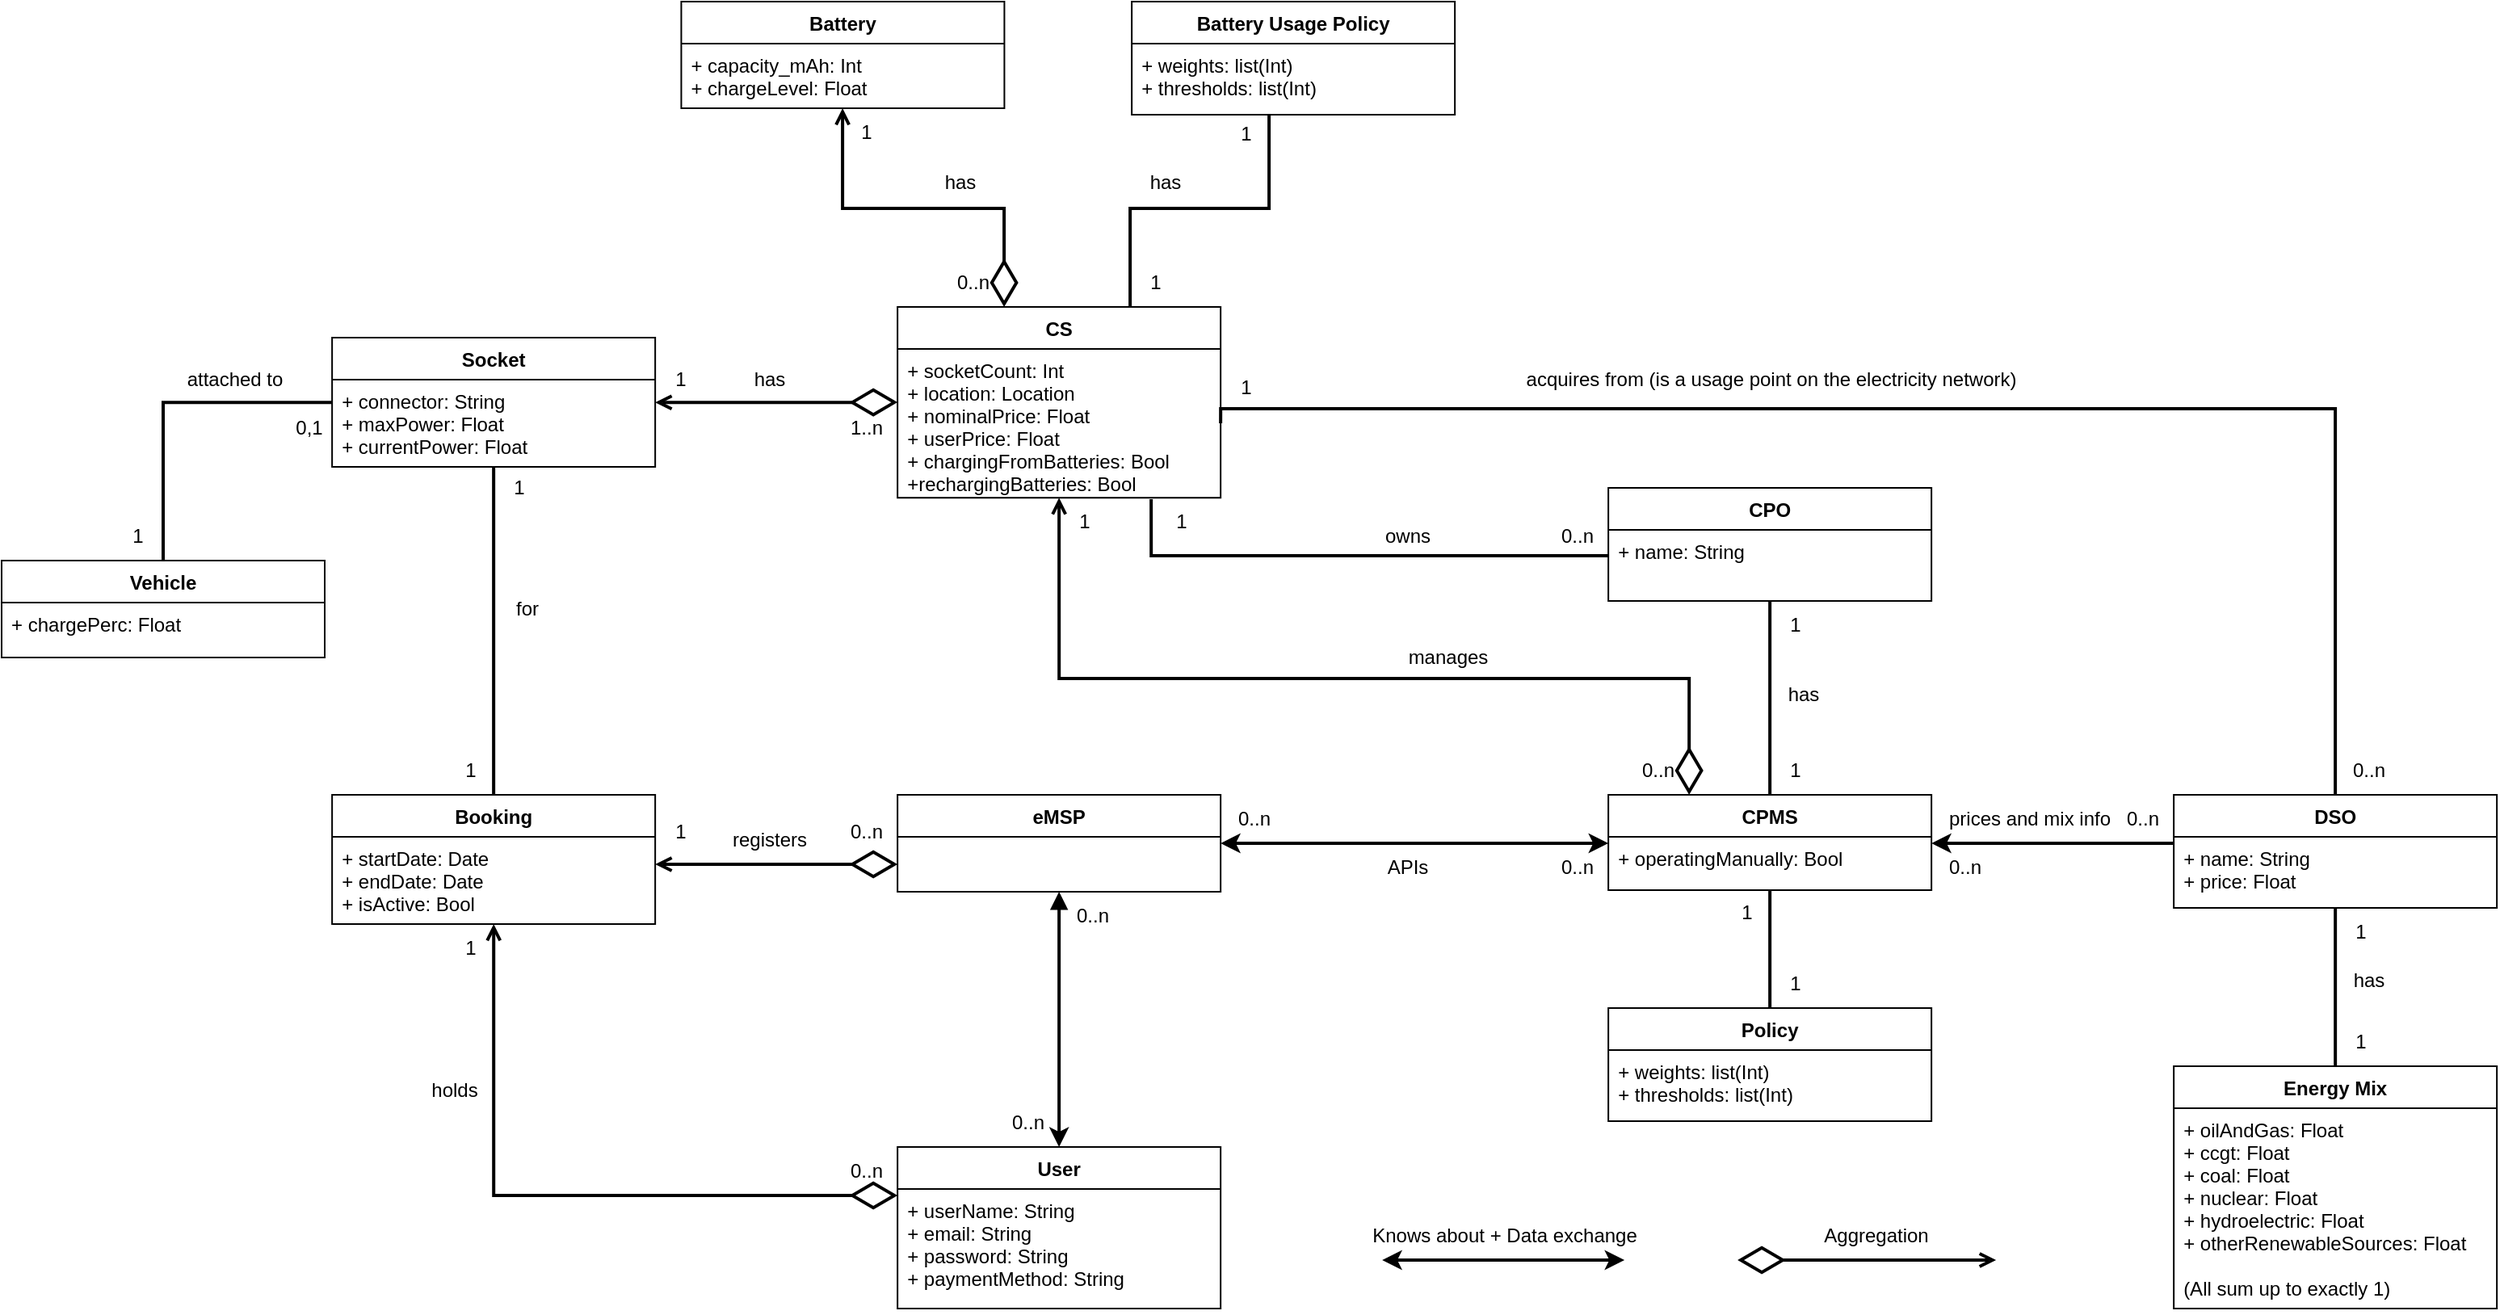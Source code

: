 <mxfile version="20.6.0" type="device"><diagram id="C5RBs43oDa-KdzZeNtuy" name="Page-1"><mxGraphModel dx="2347" dy="1167" grid="1" gridSize="9.842" guides="1" tooltips="1" connect="1" arrows="1" fold="1" page="1" pageScale="1" pageWidth="1920" pageHeight="1200" math="0" shadow="0"><root><mxCell id="WIyWlLk6GJQsqaUBKTNV-0"/><mxCell id="WIyWlLk6GJQsqaUBKTNV-1" parent="WIyWlLk6GJQsqaUBKTNV-0"/><mxCell id="Pn3tLs1hEeAwFZTbbHQ4-54" style="edgeStyle=orthogonalEdgeStyle;rounded=0;orthogonalLoop=1;jettySize=auto;html=1;exitX=1;exitY=0.5;exitDx=0;exitDy=0;entryX=0;entryY=0.5;entryDx=0;entryDy=0;strokeColor=default;strokeWidth=2;startArrow=classic;startFill=1;endArrow=none;endFill=0;" parent="WIyWlLk6GJQsqaUBKTNV-1" edge="1"><mxGeometry relative="1" as="geometry"><mxPoint x="1382.57" y="716" as="sourcePoint"/><mxPoint x="1532.57" y="716" as="targetPoint"/></mxGeometry></mxCell><mxCell id="Pn3tLs1hEeAwFZTbbHQ4-12" style="edgeStyle=orthogonalEdgeStyle;rounded=0;orthogonalLoop=1;jettySize=auto;html=1;entryX=0;entryY=0.5;entryDx=0;entryDy=0;strokeColor=default;strokeWidth=2;endArrow=classic;endFill=1;startArrow=classic;startFill=1;" parent="WIyWlLk6GJQsqaUBKTNV-1" edge="1"><mxGeometry relative="1" as="geometry"><mxPoint x="942.57" y="716" as="sourcePoint"/><mxPoint x="1182.57" y="716" as="targetPoint"/></mxGeometry></mxCell><mxCell id="Pn3tLs1hEeAwFZTbbHQ4-8" value="1" style="text;html=1;align=center;verticalAlign=middle;resizable=0;points=[];autosize=1;strokeColor=none;fillColor=none;" parent="WIyWlLk6GJQsqaUBKTNV-1" vertex="1"><mxGeometry x="1282.57" y="656" width="30" height="30" as="geometry"/></mxCell><mxCell id="Pn3tLs1hEeAwFZTbbHQ4-9" value="1" style="text;html=1;align=center;verticalAlign=middle;resizable=0;points=[];autosize=1;strokeColor=none;fillColor=none;" parent="WIyWlLk6GJQsqaUBKTNV-1" vertex="1"><mxGeometry x="1282.57" y="566" width="30" height="30" as="geometry"/></mxCell><mxCell id="Pn3tLs1hEeAwFZTbbHQ4-13" value="0..n" style="text;html=1;align=center;verticalAlign=middle;resizable=0;points=[];autosize=1;strokeColor=none;fillColor=none;" parent="WIyWlLk6GJQsqaUBKTNV-1" vertex="1"><mxGeometry x="942.57" y="686" width="40" height="30" as="geometry"/></mxCell><mxCell id="Pn3tLs1hEeAwFZTbbHQ4-14" value="0..n" style="text;html=1;align=center;verticalAlign=middle;resizable=0;points=[];autosize=1;strokeColor=none;fillColor=none;" parent="WIyWlLk6GJQsqaUBKTNV-1" vertex="1"><mxGeometry x="1142.57" y="716" width="40" height="30" as="geometry"/></mxCell><mxCell id="Pn3tLs1hEeAwFZTbbHQ4-26" value="" style="endArrow=block;endFill=1;html=1;edgeStyle=orthogonalEdgeStyle;align=left;verticalAlign=top;rounded=0;strokeColor=default;strokeWidth=2;exitX=0.5;exitY=0;exitDx=0;exitDy=0;exitPerimeter=0;entryX=0.5;entryY=1;entryDx=0;entryDy=0;startArrow=classic;startFill=1;" parent="WIyWlLk6GJQsqaUBKTNV-1" edge="1"><mxGeometry x="-1" relative="1" as="geometry"><mxPoint x="842.57" y="904" as="sourcePoint"/><mxPoint x="842.57" y="746" as="targetPoint"/></mxGeometry></mxCell><mxCell id="Pn3tLs1hEeAwFZTbbHQ4-28" value="0..n" style="text;html=1;align=center;verticalAlign=middle;resizable=0;points=[];autosize=1;strokeColor=none;fillColor=none;" parent="WIyWlLk6GJQsqaUBKTNV-1" vertex="1"><mxGeometry x="842.57" y="746" width="40" height="30" as="geometry"/></mxCell><mxCell id="Pn3tLs1hEeAwFZTbbHQ4-30" value="0..n" style="text;html=1;align=center;verticalAlign=middle;resizable=0;points=[];autosize=1;strokeColor=none;fillColor=none;" parent="WIyWlLk6GJQsqaUBKTNV-1" vertex="1"><mxGeometry x="802.57" y="874" width="40" height="30" as="geometry"/></mxCell><mxCell id="Pn3tLs1hEeAwFZTbbHQ4-32" style="edgeStyle=orthogonalEdgeStyle;rounded=0;orthogonalLoop=1;jettySize=auto;html=1;strokeColor=default;strokeWidth=2;startArrow=none;startFill=0;endArrow=none;endFill=0;exitX=0.785;exitY=1.009;exitDx=0;exitDy=0;exitPerimeter=0;" parent="WIyWlLk6GJQsqaUBKTNV-1" source="PpkT8xUa80IRxDaJXw0B-40" edge="1" target="PpkT8xUa80IRxDaJXw0B-43"><mxGeometry relative="1" as="geometry"><mxPoint x="942.57" y="526" as="sourcePoint"/><mxPoint x="1182.57" y="526" as="targetPoint"/><Array as="points"><mxPoint x="899.57" y="538"/></Array></mxGeometry></mxCell><mxCell id="Pn3tLs1hEeAwFZTbbHQ4-33" value="1" style="text;html=1;align=center;verticalAlign=middle;resizable=0;points=[];autosize=1;strokeColor=none;fillColor=none;" parent="WIyWlLk6GJQsqaUBKTNV-1" vertex="1"><mxGeometry x="942.57" y="419" width="30" height="30" as="geometry"/></mxCell><mxCell id="Pn3tLs1hEeAwFZTbbHQ4-34" value="0..n" style="text;html=1;align=center;verticalAlign=middle;resizable=0;points=[];autosize=1;strokeColor=none;fillColor=none;" parent="WIyWlLk6GJQsqaUBKTNV-1" vertex="1"><mxGeometry x="1142.57" y="511" width="40" height="30" as="geometry"/></mxCell><mxCell id="Pn3tLs1hEeAwFZTbbHQ4-37" value="0..n" style="text;html=1;align=center;verticalAlign=middle;resizable=0;points=[];autosize=1;strokeColor=none;fillColor=none;" parent="WIyWlLk6GJQsqaUBKTNV-1" vertex="1"><mxGeometry x="1192.57" y="656" width="40" height="30" as="geometry"/></mxCell><mxCell id="Pn3tLs1hEeAwFZTbbHQ4-55" value="0..n" style="text;html=1;align=center;verticalAlign=middle;resizable=0;points=[];autosize=1;strokeColor=none;fillColor=none;" parent="WIyWlLk6GJQsqaUBKTNV-1" vertex="1"><mxGeometry x="1492.57" y="686" width="40" height="30" as="geometry"/></mxCell><mxCell id="Pn3tLs1hEeAwFZTbbHQ4-57" value="0..n" style="text;html=1;align=center;verticalAlign=middle;resizable=0;points=[];autosize=1;strokeColor=none;fillColor=none;" parent="WIyWlLk6GJQsqaUBKTNV-1" vertex="1"><mxGeometry x="1382.57" y="716" width="40" height="30" as="geometry"/></mxCell><mxCell id="Pn3tLs1hEeAwFZTbbHQ4-58" value="prices and mix info" style="text;html=1;align=center;verticalAlign=middle;resizable=0;points=[];autosize=1;strokeColor=none;fillColor=none;" parent="WIyWlLk6GJQsqaUBKTNV-1" vertex="1"><mxGeometry x="1382.57" y="686" width="120" height="30" as="geometry"/></mxCell><mxCell id="Pn3tLs1hEeAwFZTbbHQ4-62" value="APIs" style="text;html=1;align=center;verticalAlign=middle;resizable=0;points=[];autosize=1;strokeColor=none;fillColor=none;" parent="WIyWlLk6GJQsqaUBKTNV-1" vertex="1"><mxGeometry x="1032.57" y="716" width="50" height="30" as="geometry"/></mxCell><mxCell id="Pn3tLs1hEeAwFZTbbHQ4-64" value="owns" style="text;html=1;align=center;verticalAlign=middle;resizable=0;points=[];autosize=1;strokeColor=none;fillColor=none;" parent="WIyWlLk6GJQsqaUBKTNV-1" vertex="1"><mxGeometry x="1032.57" y="511" width="50" height="30" as="geometry"/></mxCell><mxCell id="Pn3tLs1hEeAwFZTbbHQ4-65" value="manages" style="text;html=1;align=center;verticalAlign=middle;resizable=0;points=[];autosize=1;strokeColor=none;fillColor=none;" parent="WIyWlLk6GJQsqaUBKTNV-1" vertex="1"><mxGeometry x="1042.57" y="586" width="80" height="30" as="geometry"/></mxCell><mxCell id="Pn3tLs1hEeAwFZTbbHQ4-66" value="has" style="text;html=1;align=center;verticalAlign=middle;resizable=0;points=[];autosize=1;strokeColor=none;fillColor=none;" parent="WIyWlLk6GJQsqaUBKTNV-1" vertex="1"><mxGeometry x="1282.57" y="609" width="40" height="30" as="geometry"/></mxCell><mxCell id="PpkT8xUa80IRxDaJXw0B-1" value="" style="endArrow=open;html=1;endSize=6;startArrow=diamondThin;startSize=24;startFill=0;align=left;verticalAlign=bottom;rounded=0;sourcePerimeterSpacing=0;targetPerimeterSpacing=0;exitX=0.25;exitY=0;exitDx=0;exitDy=0;strokeWidth=2;entryX=0.5;entryY=1;entryDx=0;entryDy=0;entryPerimeter=0;edgeStyle=orthogonalEdgeStyle;" parent="WIyWlLk6GJQsqaUBKTNV-1" source="PpkT8xUa80IRxDaJXw0B-46" target="PpkT8xUa80IRxDaJXw0B-40" edge="1"><mxGeometry x="-1" y="3" relative="1" as="geometry"><mxPoint x="1182.57" y="686" as="sourcePoint"/><mxPoint x="942.57" y="554" as="targetPoint"/><Array as="points"><mxPoint x="1232.57" y="614"/><mxPoint x="842.57" y="614"/></Array></mxGeometry></mxCell><mxCell id="PpkT8xUa80IRxDaJXw0B-3" value="" style="endArrow=open;html=1;endSize=6;startArrow=diamondThin;startSize=24;startFill=0;edgeStyle=orthogonalEdgeStyle;align=left;verticalAlign=bottom;rounded=0;strokeWidth=2;sourcePerimeterSpacing=0;targetPerimeterSpacing=0;" parent="WIyWlLk6GJQsqaUBKTNV-1" edge="1"><mxGeometry x="-1" y="3" relative="1" as="geometry"><mxPoint x="1262.57" y="974.0" as="sourcePoint"/><mxPoint x="1422.57" y="974.0" as="targetPoint"/></mxGeometry></mxCell><mxCell id="PpkT8xUa80IRxDaJXw0B-4" value="Aggregation" style="text;html=1;align=center;verticalAlign=middle;resizable=0;points=[];autosize=1;strokeColor=none;fillColor=none;" parent="WIyWlLk6GJQsqaUBKTNV-1" vertex="1"><mxGeometry x="1302.57" y="944" width="90" height="30" as="geometry"/></mxCell><mxCell id="ZSShNHJCv4gfJEiPPrYS-4" style="edgeStyle=orthogonalEdgeStyle;rounded=0;orthogonalLoop=1;jettySize=auto;html=1;startArrow=none;startFill=0;endArrow=none;endFill=0;strokeWidth=2;" edge="1" parent="WIyWlLk6GJQsqaUBKTNV-1" source="PpkT8xUa80IRxDaJXw0B-39" target="ZSShNHJCv4gfJEiPPrYS-2"><mxGeometry relative="1" as="geometry"><Array as="points"><mxPoint x="886.57" y="323"/><mxPoint x="972.57" y="323"/></Array></mxGeometry></mxCell><mxCell id="PpkT8xUa80IRxDaJXw0B-39" value="CS" style="swimlane;fontStyle=1;childLayout=stackLayout;horizontal=1;startSize=26;fillColor=none;horizontalStack=0;resizeParent=1;resizeParentMax=0;resizeLast=0;collapsible=1;marginBottom=0;" parent="WIyWlLk6GJQsqaUBKTNV-1" vertex="1"><mxGeometry x="742.57" y="384" width="200" height="118.11" as="geometry"/></mxCell><mxCell id="PpkT8xUa80IRxDaJXw0B-40" value="+ socketCount: Int&#xA;+ location: Location&#xA;+ nominalPrice: Float&#xA;+ userPrice: Float&#xA;+ chargingFromBatteries: Bool&#xA;+rechargingBatteries: Bool&#xA;" style="text;strokeColor=none;fillColor=none;align=left;verticalAlign=top;spacingLeft=4;spacingRight=4;overflow=hidden;rotatable=0;points=[[0,0.5],[1,0.5]];portConstraint=eastwest;" parent="PpkT8xUa80IRxDaJXw0B-39" vertex="1"><mxGeometry y="26" width="200" height="92.11" as="geometry"/></mxCell><mxCell id="owNHzpTl9ri4X6CjDShU-5" style="edgeStyle=orthogonalEdgeStyle;rounded=0;orthogonalLoop=1;jettySize=auto;html=1;endArrow=none;endFill=0;strokeWidth=2;" parent="WIyWlLk6GJQsqaUBKTNV-1" source="PpkT8xUa80IRxDaJXw0B-42" target="PpkT8xUa80IRxDaJXw0B-46" edge="1"><mxGeometry relative="1" as="geometry"/></mxCell><mxCell id="PpkT8xUa80IRxDaJXw0B-42" value="CPO" style="swimlane;fontStyle=1;childLayout=stackLayout;horizontal=1;startSize=26;fillColor=none;horizontalStack=0;resizeParent=1;resizeParentMax=0;resizeLast=0;collapsible=1;marginBottom=0;" parent="WIyWlLk6GJQsqaUBKTNV-1" vertex="1"><mxGeometry x="1182.57" y="496" width="200" height="70" as="geometry"/></mxCell><mxCell id="PpkT8xUa80IRxDaJXw0B-43" value="+ name: String" style="text;strokeColor=none;fillColor=none;align=left;verticalAlign=top;spacingLeft=4;spacingRight=4;overflow=hidden;rotatable=0;points=[[0,0.5],[1,0.5]];portConstraint=eastwest;" parent="PpkT8xUa80IRxDaJXw0B-42" vertex="1"><mxGeometry y="26" width="200" height="44" as="geometry"/></mxCell><mxCell id="owNHzpTl9ri4X6CjDShU-6" style="edgeStyle=orthogonalEdgeStyle;rounded=0;orthogonalLoop=1;jettySize=auto;html=1;entryX=0.5;entryY=0;entryDx=0;entryDy=0;strokeWidth=2;endArrow=none;endFill=0;" parent="WIyWlLk6GJQsqaUBKTNV-1" source="PpkT8xUa80IRxDaJXw0B-44" target="owNHzpTl9ri4X6CjDShU-3" edge="1"><mxGeometry relative="1" as="geometry"/></mxCell><mxCell id="PpkT8xUa80IRxDaJXw0B-44" value="DSO" style="swimlane;fontStyle=1;childLayout=stackLayout;horizontal=1;startSize=26;fillColor=none;horizontalStack=0;resizeParent=1;resizeParentMax=0;resizeLast=0;collapsible=1;marginBottom=0;" parent="WIyWlLk6GJQsqaUBKTNV-1" vertex="1"><mxGeometry x="1532.57" y="686" width="200" height="70" as="geometry"/></mxCell><mxCell id="PpkT8xUa80IRxDaJXw0B-45" value="+ name: String&#xA;+ price: Float" style="text;strokeColor=none;fillColor=none;align=left;verticalAlign=top;spacingLeft=4;spacingRight=4;overflow=hidden;rotatable=0;points=[[0,0.5],[1,0.5]];portConstraint=eastwest;" parent="PpkT8xUa80IRxDaJXw0B-44" vertex="1"><mxGeometry y="26" width="200" height="44" as="geometry"/></mxCell><mxCell id="PpkT8xUa80IRxDaJXw0B-46" value="CPMS" style="swimlane;fontStyle=1;childLayout=stackLayout;horizontal=1;startSize=26;fillColor=none;horizontalStack=0;resizeParent=1;resizeParentMax=0;resizeLast=0;collapsible=1;marginBottom=0;align=center;" parent="WIyWlLk6GJQsqaUBKTNV-1" vertex="1"><mxGeometry x="1182.57" y="686" width="200" height="59.05" as="geometry"/></mxCell><mxCell id="u1KX1osnYslz2nYoVGZH-1" value="+ operatingManually: Bool" style="text;strokeColor=none;fillColor=none;align=left;verticalAlign=top;spacingLeft=4;spacingRight=4;overflow=hidden;rotatable=0;points=[[0,0.5],[1,0.5]];portConstraint=eastwest;" parent="PpkT8xUa80IRxDaJXw0B-46" vertex="1"><mxGeometry y="26" width="200" height="33.05" as="geometry"/></mxCell><mxCell id="PpkT8xUa80IRxDaJXw0B-48" value="eMSP" style="swimlane;fontStyle=1;childLayout=stackLayout;horizontal=1;startSize=26;fillColor=none;horizontalStack=0;resizeParent=1;resizeParentMax=0;resizeLast=0;collapsible=1;marginBottom=0;" parent="WIyWlLk6GJQsqaUBKTNV-1" vertex="1"><mxGeometry x="742.57" y="686" width="200" height="60" as="geometry"/></mxCell><mxCell id="9YvgKWo-0HQhoOnGf8l6-79" style="edgeStyle=none;rounded=0;orthogonalLoop=1;jettySize=auto;html=1;endArrow=none;endFill=0;strokeWidth=2;" parent="WIyWlLk6GJQsqaUBKTNV-1" source="9YvgKWo-0HQhoOnGf8l6-57" target="9YvgKWo-0HQhoOnGf8l6-60" edge="1"><mxGeometry relative="1" as="geometry"/></mxCell><mxCell id="9YvgKWo-0HQhoOnGf8l6-57" value="Booking" style="swimlane;fontStyle=1;childLayout=stackLayout;horizontal=1;startSize=26;fillColor=none;horizontalStack=0;resizeParent=1;resizeParentMax=0;resizeLast=0;collapsible=1;marginBottom=0;" parent="WIyWlLk6GJQsqaUBKTNV-1" vertex="1"><mxGeometry x="392.57" y="686" width="200" height="80" as="geometry"/></mxCell><mxCell id="9YvgKWo-0HQhoOnGf8l6-58" value="+ startDate: Date&#xA;+ endDate: Date&#xA;+ isActive: Bool&#xA;" style="text;strokeColor=none;fillColor=none;align=left;verticalAlign=top;spacingLeft=4;spacingRight=4;overflow=hidden;rotatable=0;points=[[0,0.5],[1,0.5]];portConstraint=eastwest;" parent="9YvgKWo-0HQhoOnGf8l6-57" vertex="1"><mxGeometry y="26" width="200" height="54" as="geometry"/></mxCell><mxCell id="0WnG5-4rUukdXLl6K3B_-16" style="edgeStyle=orthogonalEdgeStyle;rounded=0;orthogonalLoop=1;jettySize=auto;html=1;strokeWidth=2;endArrow=none;endFill=0;" parent="WIyWlLk6GJQsqaUBKTNV-1" source="9YvgKWo-0HQhoOnGf8l6-59" target="0WnG5-4rUukdXLl6K3B_-14" edge="1"><mxGeometry relative="1" as="geometry"/></mxCell><mxCell id="9YvgKWo-0HQhoOnGf8l6-59" value="Socket" style="swimlane;fontStyle=1;childLayout=stackLayout;horizontal=1;startSize=26;fillColor=none;horizontalStack=0;resizeParent=1;resizeParentMax=0;resizeLast=0;collapsible=1;marginBottom=0;" parent="WIyWlLk6GJQsqaUBKTNV-1" vertex="1"><mxGeometry x="392.57" y="403.05" width="200" height="80" as="geometry"><mxRectangle x="490" y="200" width="80" height="30" as="alternateBounds"/></mxGeometry></mxCell><mxCell id="9YvgKWo-0HQhoOnGf8l6-60" value="+ connector: String&#xA;+ maxPower: Float&#xA;+ currentPower: Float" style="text;strokeColor=none;fillColor=none;align=left;verticalAlign=top;spacingLeft=4;spacingRight=4;overflow=hidden;rotatable=0;points=[[0,0.5],[1,0.5]];portConstraint=eastwest;" parent="9YvgKWo-0HQhoOnGf8l6-59" vertex="1"><mxGeometry y="26" width="200" height="54" as="geometry"/></mxCell><mxCell id="9YvgKWo-0HQhoOnGf8l6-62" style="edgeStyle=orthogonalEdgeStyle;rounded=0;orthogonalLoop=1;jettySize=auto;html=1;strokeWidth=2;endArrow=diamondThin;endFill=0;startSize=6;endSize=24;sourcePerimeterSpacing=0;targetPerimeterSpacing=0;startArrow=open;startFill=0;" parent="WIyWlLk6GJQsqaUBKTNV-1" source="9YvgKWo-0HQhoOnGf8l6-58" target="owNHzpTl9ri4X6CjDShU-11" edge="1"><mxGeometry relative="1" as="geometry"><mxPoint x="252.57" y="586" as="sourcePoint"/><Array as="points"><mxPoint x="492.57" y="934"/></Array><mxPoint x="672.57" y="934" as="targetPoint"/></mxGeometry></mxCell><mxCell id="9YvgKWo-0HQhoOnGf8l6-63" value="1" style="text;html=1;align=center;verticalAlign=middle;resizable=0;points=[];autosize=1;strokeColor=none;fillColor=none;" parent="WIyWlLk6GJQsqaUBKTNV-1" vertex="1"><mxGeometry x="462.57" y="766" width="30" height="30" as="geometry"/></mxCell><mxCell id="9YvgKWo-0HQhoOnGf8l6-65" value="0..n" style="text;html=1;align=center;verticalAlign=middle;resizable=0;points=[];autosize=1;strokeColor=none;fillColor=none;" parent="WIyWlLk6GJQsqaUBKTNV-1" vertex="1"><mxGeometry x="702.57" y="904" width="40" height="30" as="geometry"/></mxCell><mxCell id="9YvgKWo-0HQhoOnGf8l6-67" value="holds" style="text;html=1;align=center;verticalAlign=middle;resizable=0;points=[];autosize=1;strokeColor=none;fillColor=none;" parent="WIyWlLk6GJQsqaUBKTNV-1" vertex="1"><mxGeometry x="442.57" y="854" width="50" height="30" as="geometry"/></mxCell><mxCell id="9YvgKWo-0HQhoOnGf8l6-70" value="1..n" style="text;html=1;align=center;verticalAlign=middle;resizable=0;points=[];autosize=1;strokeColor=none;fillColor=none;" parent="WIyWlLk6GJQsqaUBKTNV-1" vertex="1"><mxGeometry x="702.57" y="444" width="40" height="30" as="geometry"/></mxCell><mxCell id="9YvgKWo-0HQhoOnGf8l6-71" value="1" style="text;html=1;align=center;verticalAlign=middle;resizable=0;points=[];autosize=1;strokeColor=none;fillColor=none;" parent="WIyWlLk6GJQsqaUBKTNV-1" vertex="1"><mxGeometry x="592.57" y="414" width="30" height="30" as="geometry"/></mxCell><mxCell id="9YvgKWo-0HQhoOnGf8l6-72" value="has" style="text;html=1;align=center;verticalAlign=middle;resizable=0;points=[];autosize=1;strokeColor=none;fillColor=none;" parent="WIyWlLk6GJQsqaUBKTNV-1" vertex="1"><mxGeometry x="642.57" y="414" width="40" height="30" as="geometry"/></mxCell><mxCell id="9YvgKWo-0HQhoOnGf8l6-80" value="1" style="text;html=1;align=center;verticalAlign=middle;resizable=0;points=[];autosize=1;strokeColor=none;fillColor=none;" parent="WIyWlLk6GJQsqaUBKTNV-1" vertex="1"><mxGeometry x="462.57" y="656" width="30" height="30" as="geometry"/></mxCell><mxCell id="9YvgKWo-0HQhoOnGf8l6-81" value="1" style="text;html=1;align=center;verticalAlign=middle;resizable=0;points=[];autosize=1;strokeColor=none;fillColor=none;" parent="WIyWlLk6GJQsqaUBKTNV-1" vertex="1"><mxGeometry x="492.57" y="481" width="30" height="30" as="geometry"/></mxCell><mxCell id="9YvgKWo-0HQhoOnGf8l6-82" value="for" style="text;html=1;align=center;verticalAlign=middle;resizable=0;points=[];autosize=1;strokeColor=none;fillColor=none;" parent="WIyWlLk6GJQsqaUBKTNV-1" vertex="1"><mxGeometry x="492.57" y="556" width="40" height="30" as="geometry"/></mxCell><mxCell id="9YvgKWo-0HQhoOnGf8l6-83" style="edgeStyle=orthogonalEdgeStyle;rounded=0;orthogonalLoop=1;jettySize=auto;html=1;strokeWidth=2;endArrow=diamondThin;endFill=0;startSize=6;endSize=24;sourcePerimeterSpacing=0;targetPerimeterSpacing=0;startArrow=open;startFill=0;entryX=0;entryY=0.5;entryDx=0;entryDy=0;" parent="WIyWlLk6GJQsqaUBKTNV-1" edge="1"><mxGeometry relative="1" as="geometry"><mxPoint x="592.57" y="729" as="sourcePoint"/><Array as="points"/><mxPoint x="742.57" y="729" as="targetPoint"/></mxGeometry></mxCell><mxCell id="9YvgKWo-0HQhoOnGf8l6-84" value="0..n" style="text;html=1;align=center;verticalAlign=middle;resizable=0;points=[];autosize=1;strokeColor=none;fillColor=none;" parent="WIyWlLk6GJQsqaUBKTNV-1" vertex="1"><mxGeometry x="702.57" y="694" width="40" height="30" as="geometry"/></mxCell><mxCell id="9YvgKWo-0HQhoOnGf8l6-85" value="1" style="text;html=1;align=center;verticalAlign=middle;resizable=0;points=[];autosize=1;strokeColor=none;fillColor=none;" parent="WIyWlLk6GJQsqaUBKTNV-1" vertex="1"><mxGeometry x="592.57" y="694" width="30" height="30" as="geometry"/></mxCell><mxCell id="9YvgKWo-0HQhoOnGf8l6-86" value="registers" style="text;html=1;align=center;verticalAlign=middle;resizable=0;points=[];autosize=1;strokeColor=none;fillColor=none;" parent="WIyWlLk6GJQsqaUBKTNV-1" vertex="1"><mxGeometry x="627.57" y="699" width="70" height="30" as="geometry"/></mxCell><mxCell id="xOUeVIW83xGkg_n0aEDf-5" value="1" style="text;html=1;align=center;verticalAlign=middle;resizable=0;points=[];autosize=1;strokeColor=none;fillColor=none;" parent="WIyWlLk6GJQsqaUBKTNV-1" vertex="1"><mxGeometry x="902.57" y="502.11" width="30" height="30" as="geometry"/></mxCell><mxCell id="xOUeVIW83xGkg_n0aEDf-7" value="acquires from (is a usage point on the electricity network)" style="text;html=1;align=center;verticalAlign=middle;resizable=0;points=[];autosize=1;strokeColor=none;fillColor=none;" parent="WIyWlLk6GJQsqaUBKTNV-1" vertex="1"><mxGeometry x="1117.57" y="414" width="330" height="30" as="geometry"/></mxCell><mxCell id="xOUeVIW83xGkg_n0aEDf-8" value="0..n" style="text;html=1;align=center;verticalAlign=middle;resizable=0;points=[];autosize=1;strokeColor=none;fillColor=none;" parent="WIyWlLk6GJQsqaUBKTNV-1" vertex="1"><mxGeometry x="1632.57" y="656" width="40" height="30" as="geometry"/></mxCell><mxCell id="xOUeVIW83xGkg_n0aEDf-11" value="" style="endArrow=diamondThin;endFill=0;endSize=24;html=1;rounded=0;edgeStyle=orthogonalEdgeStyle;strokeWidth=2;startArrow=open;startFill=0;" parent="WIyWlLk6GJQsqaUBKTNV-1" source="9YvgKWo-0HQhoOnGf8l6-59" target="PpkT8xUa80IRxDaJXw0B-39" edge="1"><mxGeometry width="160" relative="1" as="geometry"><mxPoint x="592.57" y="434" as="sourcePoint"/><mxPoint x="752.57" y="434" as="targetPoint"/></mxGeometry></mxCell><mxCell id="xOUeVIW83xGkg_n0aEDf-12" style="edgeStyle=orthogonalEdgeStyle;rounded=0;orthogonalLoop=1;jettySize=auto;html=1;strokeColor=default;strokeWidth=2;startArrow=none;startFill=0;endArrow=none;endFill=0;exitX=1;exitY=0.5;exitDx=0;exitDy=0;" parent="WIyWlLk6GJQsqaUBKTNV-1" source="PpkT8xUa80IRxDaJXw0B-40" target="PpkT8xUa80IRxDaJXw0B-44" edge="1"><mxGeometry relative="1" as="geometry"><mxPoint x="972.57" y="433.6" as="sourcePoint"/><mxPoint x="1212.57" y="433.6" as="targetPoint"/><Array as="points"><mxPoint x="1632.57" y="447"/></Array></mxGeometry></mxCell><mxCell id="xOUeVIW83xGkg_n0aEDf-13" value="Battery" style="swimlane;fontStyle=1;childLayout=stackLayout;horizontal=1;startSize=26;fillColor=none;horizontalStack=0;resizeParent=1;resizeParentMax=0;resizeLast=0;collapsible=1;marginBottom=0;" parent="WIyWlLk6GJQsqaUBKTNV-1" vertex="1"><mxGeometry x="608.71" y="195" width="200" height="66" as="geometry"><mxRectangle x="840" y="100" width="80" height="30" as="alternateBounds"/></mxGeometry></mxCell><mxCell id="xOUeVIW83xGkg_n0aEDf-14" value="+ capacity_mAh: Int&#xA;+ chargeLevel: Float" style="text;strokeColor=none;fillColor=none;align=left;verticalAlign=top;spacingLeft=4;spacingRight=4;overflow=hidden;rotatable=0;points=[[0,0.5],[1,0.5]];portConstraint=eastwest;" parent="xOUeVIW83xGkg_n0aEDf-13" vertex="1"><mxGeometry y="26" width="200" height="40" as="geometry"/></mxCell><mxCell id="xOUeVIW83xGkg_n0aEDf-15" value="" style="endArrow=open;html=1;rounded=0;strokeWidth=2;endFill=0;startArrow=diamondThin;startFill=0;startSize=24;edgeStyle=orthogonalEdgeStyle;" parent="WIyWlLk6GJQsqaUBKTNV-1" source="PpkT8xUa80IRxDaJXw0B-39" target="xOUeVIW83xGkg_n0aEDf-13" edge="1"><mxGeometry width="50" height="50" relative="1" as="geometry"><mxPoint x="842.57" y="494" as="sourcePoint"/><mxPoint x="892.57" y="444" as="targetPoint"/><Array as="points"><mxPoint x="808.57" y="323"/><mxPoint x="708.57" y="323"/></Array></mxGeometry></mxCell><mxCell id="xOUeVIW83xGkg_n0aEDf-17" value="1" style="text;html=1;align=center;verticalAlign=middle;resizable=0;points=[];autosize=1;strokeColor=none;fillColor=none;" parent="WIyWlLk6GJQsqaUBKTNV-1" vertex="1"><mxGeometry x="707.57" y="261" width="30" height="30" as="geometry"/></mxCell><mxCell id="xOUeVIW83xGkg_n0aEDf-16" value="0..n" style="text;html=1;align=center;verticalAlign=middle;resizable=0;points=[];autosize=1;strokeColor=none;fillColor=none;" parent="WIyWlLk6GJQsqaUBKTNV-1" vertex="1"><mxGeometry x="768.71" y="354" width="40" height="30" as="geometry"/></mxCell><mxCell id="xOUeVIW83xGkg_n0aEDf-19" value="has" style="text;html=1;align=center;verticalAlign=middle;resizable=0;points=[];autosize=1;strokeColor=none;fillColor=none;" parent="WIyWlLk6GJQsqaUBKTNV-1" vertex="1"><mxGeometry x="761.32" y="292.27" width="40" height="30" as="geometry"/></mxCell><mxCell id="4nFpNXKAevV-AhepwRWy-2" value="1" style="text;html=1;align=center;verticalAlign=middle;resizable=0;points=[];autosize=1;strokeColor=none;fillColor=none;" parent="WIyWlLk6GJQsqaUBKTNV-1" vertex="1"><mxGeometry x="842.57" y="502.11" width="30" height="30" as="geometry"/></mxCell><mxCell id="owNHzpTl9ri4X6CjDShU-3" value="Energy Mix" style="swimlane;fontStyle=1;childLayout=stackLayout;horizontal=1;startSize=26;fillColor=none;horizontalStack=0;resizeParent=1;resizeParentMax=0;resizeLast=0;collapsible=1;marginBottom=0;" parent="WIyWlLk6GJQsqaUBKTNV-1" vertex="1"><mxGeometry x="1532.57" y="854" width="200" height="150" as="geometry"/></mxCell><mxCell id="owNHzpTl9ri4X6CjDShU-4" value="+ oilAndGas: Float&#xA;+ ccgt: Float&#xA;+ coal: Float&#xA;+ nuclear: Float&#xA;+ hydroelectric: Float&#xA;+ otherRenewableSources: Float&#xA;&#xA;(All sum up to exactly 1)&#xA;" style="text;strokeColor=none;fillColor=none;align=left;verticalAlign=top;spacingLeft=4;spacingRight=4;overflow=hidden;rotatable=0;points=[[0,0.5],[1,0.5]];portConstraint=eastwest;" parent="owNHzpTl9ri4X6CjDShU-3" vertex="1"><mxGeometry y="26" width="200" height="124" as="geometry"/></mxCell><mxCell id="owNHzpTl9ri4X6CjDShU-7" value="1" style="text;html=1;align=center;verticalAlign=middle;resizable=0;points=[];autosize=1;strokeColor=none;fillColor=none;" parent="WIyWlLk6GJQsqaUBKTNV-1" vertex="1"><mxGeometry x="1632.57" y="824" width="30" height="30" as="geometry"/></mxCell><mxCell id="owNHzpTl9ri4X6CjDShU-8" value="1" style="text;html=1;align=center;verticalAlign=middle;resizable=0;points=[];autosize=1;strokeColor=none;fillColor=none;" parent="WIyWlLk6GJQsqaUBKTNV-1" vertex="1"><mxGeometry x="1632.57" y="756" width="30" height="30" as="geometry"/></mxCell><mxCell id="owNHzpTl9ri4X6CjDShU-9" value="has" style="text;html=1;align=center;verticalAlign=middle;resizable=0;points=[];autosize=1;strokeColor=none;fillColor=none;" parent="WIyWlLk6GJQsqaUBKTNV-1" vertex="1"><mxGeometry x="1632.57" y="786" width="40" height="30" as="geometry"/></mxCell><mxCell id="owNHzpTl9ri4X6CjDShU-11" value="User" style="swimlane;fontStyle=1;childLayout=stackLayout;horizontal=1;startSize=26;fillColor=none;horizontalStack=0;resizeParent=1;resizeParentMax=0;resizeLast=0;collapsible=1;marginBottom=0;" parent="WIyWlLk6GJQsqaUBKTNV-1" vertex="1"><mxGeometry x="742.57" y="904" width="200" height="100" as="geometry"/></mxCell><mxCell id="owNHzpTl9ri4X6CjDShU-15" value="+ userName: String&#xA;+ email: String&#xA;+ password: String&#xA;+ paymentMethod: String&#xA;" style="text;strokeColor=none;fillColor=none;align=left;verticalAlign=top;spacingLeft=4;spacingRight=4;overflow=hidden;rotatable=0;points=[[0,0.5],[1,0.5]];portConstraint=eastwest;" parent="owNHzpTl9ri4X6CjDShU-11" vertex="1"><mxGeometry y="26" width="200" height="74" as="geometry"/></mxCell><mxCell id="0WnG5-4rUukdXLl6K3B_-2" style="edgeStyle=orthogonalEdgeStyle;rounded=0;orthogonalLoop=1;jettySize=auto;html=1;strokeWidth=2;endArrow=none;endFill=0;" parent="WIyWlLk6GJQsqaUBKTNV-1" source="0WnG5-4rUukdXLl6K3B_-0" target="PpkT8xUa80IRxDaJXw0B-46" edge="1"><mxGeometry relative="1" as="geometry"/></mxCell><mxCell id="0WnG5-4rUukdXLl6K3B_-0" value="Policy" style="swimlane;fontStyle=1;childLayout=stackLayout;horizontal=1;startSize=26;fillColor=none;horizontalStack=0;resizeParent=1;resizeParentMax=0;resizeLast=0;collapsible=1;marginBottom=0;" parent="WIyWlLk6GJQsqaUBKTNV-1" vertex="1"><mxGeometry x="1182.57" y="818" width="200" height="70" as="geometry"><mxRectangle x="840" y="100" width="80" height="30" as="alternateBounds"/></mxGeometry></mxCell><mxCell id="0WnG5-4rUukdXLl6K3B_-13" value="+ weights: list(Int)&#xA;+ thresholds: list(Int)&#xA;" style="text;strokeColor=none;fillColor=none;align=left;verticalAlign=top;spacingLeft=4;spacingRight=4;overflow=hidden;rotatable=0;points=[[0,0.5],[1,0.5]];portConstraint=eastwest;" parent="0WnG5-4rUukdXLl6K3B_-0" vertex="1"><mxGeometry y="26" width="200" height="44" as="geometry"/></mxCell><mxCell id="0WnG5-4rUukdXLl6K3B_-4" value="1" style="text;html=1;align=center;verticalAlign=middle;resizable=0;points=[];autosize=1;strokeColor=none;fillColor=none;" parent="WIyWlLk6GJQsqaUBKTNV-1" vertex="1"><mxGeometry x="1282.57" y="788" width="30" height="30" as="geometry"/></mxCell><mxCell id="0WnG5-4rUukdXLl6K3B_-5" value="1" style="text;html=1;align=center;verticalAlign=middle;resizable=0;points=[];autosize=1;strokeColor=none;fillColor=none;" parent="WIyWlLk6GJQsqaUBKTNV-1" vertex="1"><mxGeometry x="1252.57" y="744" width="30" height="30" as="geometry"/></mxCell><mxCell id="0WnG5-4rUukdXLl6K3B_-14" value="Vehicle" style="swimlane;fontStyle=1;childLayout=stackLayout;horizontal=1;startSize=26;fillColor=none;horizontalStack=0;resizeParent=1;resizeParentMax=0;resizeLast=0;collapsible=1;marginBottom=0;" parent="WIyWlLk6GJQsqaUBKTNV-1" vertex="1"><mxGeometry x="188" y="541" width="200" height="60" as="geometry"><mxRectangle x="490" y="200" width="80" height="30" as="alternateBounds"/></mxGeometry></mxCell><mxCell id="0WnG5-4rUukdXLl6K3B_-15" value="+ chargePerc: Float&#xA;" style="text;strokeColor=none;fillColor=none;align=left;verticalAlign=top;spacingLeft=4;spacingRight=4;overflow=hidden;rotatable=0;points=[[0,0.5],[1,0.5]];portConstraint=eastwest;" parent="0WnG5-4rUukdXLl6K3B_-14" vertex="1"><mxGeometry y="26" width="200" height="34" as="geometry"/></mxCell><mxCell id="0WnG5-4rUukdXLl6K3B_-17" value="1" style="text;html=1;align=center;verticalAlign=middle;resizable=0;points=[];autosize=1;strokeColor=none;fillColor=none;" parent="WIyWlLk6GJQsqaUBKTNV-1" vertex="1"><mxGeometry x="256.9" y="511" width="30" height="30" as="geometry"/></mxCell><mxCell id="0WnG5-4rUukdXLl6K3B_-18" value="0,1" style="text;html=1;align=center;verticalAlign=middle;resizable=0;points=[];autosize=1;strokeColor=none;fillColor=none;" parent="WIyWlLk6GJQsqaUBKTNV-1" vertex="1"><mxGeometry x="357.57" y="444" width="40" height="30" as="geometry"/></mxCell><mxCell id="0WnG5-4rUukdXLl6K3B_-19" value="attached to" style="text;html=1;align=center;verticalAlign=middle;resizable=0;points=[];autosize=1;strokeColor=none;fillColor=none;" parent="WIyWlLk6GJQsqaUBKTNV-1" vertex="1"><mxGeometry x="286.9" y="414" width="90" height="30" as="geometry"/></mxCell><mxCell id="ZSShNHJCv4gfJEiPPrYS-0" style="edgeStyle=orthogonalEdgeStyle;rounded=0;orthogonalLoop=1;jettySize=auto;html=1;entryX=0;entryY=0.5;entryDx=0;entryDy=0;strokeColor=default;strokeWidth=2;endArrow=classic;endFill=1;startArrow=classic;startFill=1;" edge="1" parent="WIyWlLk6GJQsqaUBKTNV-1"><mxGeometry relative="1" as="geometry"><mxPoint x="1042.57" y="974" as="sourcePoint"/><mxPoint x="1192.572" y="974.002" as="targetPoint"/></mxGeometry></mxCell><mxCell id="ZSShNHJCv4gfJEiPPrYS-1" value="Knows about + Data exchange" style="text;html=1;align=center;verticalAlign=middle;resizable=0;points=[];autosize=1;strokeColor=none;fillColor=none;" vertex="1" parent="WIyWlLk6GJQsqaUBKTNV-1"><mxGeometry x="1024.832" y="944.002" width="187.007" height="29.527" as="geometry"/></mxCell><mxCell id="ZSShNHJCv4gfJEiPPrYS-2" value="Battery Usage Policy" style="swimlane;fontStyle=1;childLayout=stackLayout;horizontal=1;startSize=26;fillColor=none;horizontalStack=0;resizeParent=1;resizeParentMax=0;resizeLast=0;collapsible=1;marginBottom=0;" vertex="1" parent="WIyWlLk6GJQsqaUBKTNV-1"><mxGeometry x="887.572" y="195.002" width="200" height="70" as="geometry"><mxRectangle x="840" y="100" width="80" height="30" as="alternateBounds"/></mxGeometry></mxCell><mxCell id="ZSShNHJCv4gfJEiPPrYS-9" value="+ weights: list(Int)&#xA;+ thresholds: list(Int)&#xA;" style="text;strokeColor=none;fillColor=none;align=left;verticalAlign=top;spacingLeft=4;spacingRight=4;overflow=hidden;rotatable=0;points=[[0,0.5],[1,0.5]];portConstraint=eastwest;" vertex="1" parent="ZSShNHJCv4gfJEiPPrYS-2"><mxGeometry y="26" width="200" height="44" as="geometry"/></mxCell><mxCell id="ZSShNHJCv4gfJEiPPrYS-5" value="1" style="text;html=1;align=center;verticalAlign=middle;resizable=0;points=[];autosize=1;strokeColor=none;fillColor=none;" vertex="1" parent="WIyWlLk6GJQsqaUBKTNV-1"><mxGeometry x="887.572" y="354.002" width="29.527" height="29.527" as="geometry"/></mxCell><mxCell id="ZSShNHJCv4gfJEiPPrYS-6" value="has" style="text;html=1;align=center;verticalAlign=middle;resizable=0;points=[];autosize=1;strokeColor=none;fillColor=none;" vertex="1" parent="WIyWlLk6GJQsqaUBKTNV-1"><mxGeometry x="887.572" y="292.272" width="40" height="30" as="geometry"/></mxCell><mxCell id="ZSShNHJCv4gfJEiPPrYS-8" value="1" style="text;html=1;align=center;verticalAlign=middle;resizable=0;points=[];autosize=1;strokeColor=none;fillColor=none;" vertex="1" parent="WIyWlLk6GJQsqaUBKTNV-1"><mxGeometry x="942.572" y="262.273" width="30" height="30" as="geometry"/></mxCell></root></mxGraphModel></diagram></mxfile>